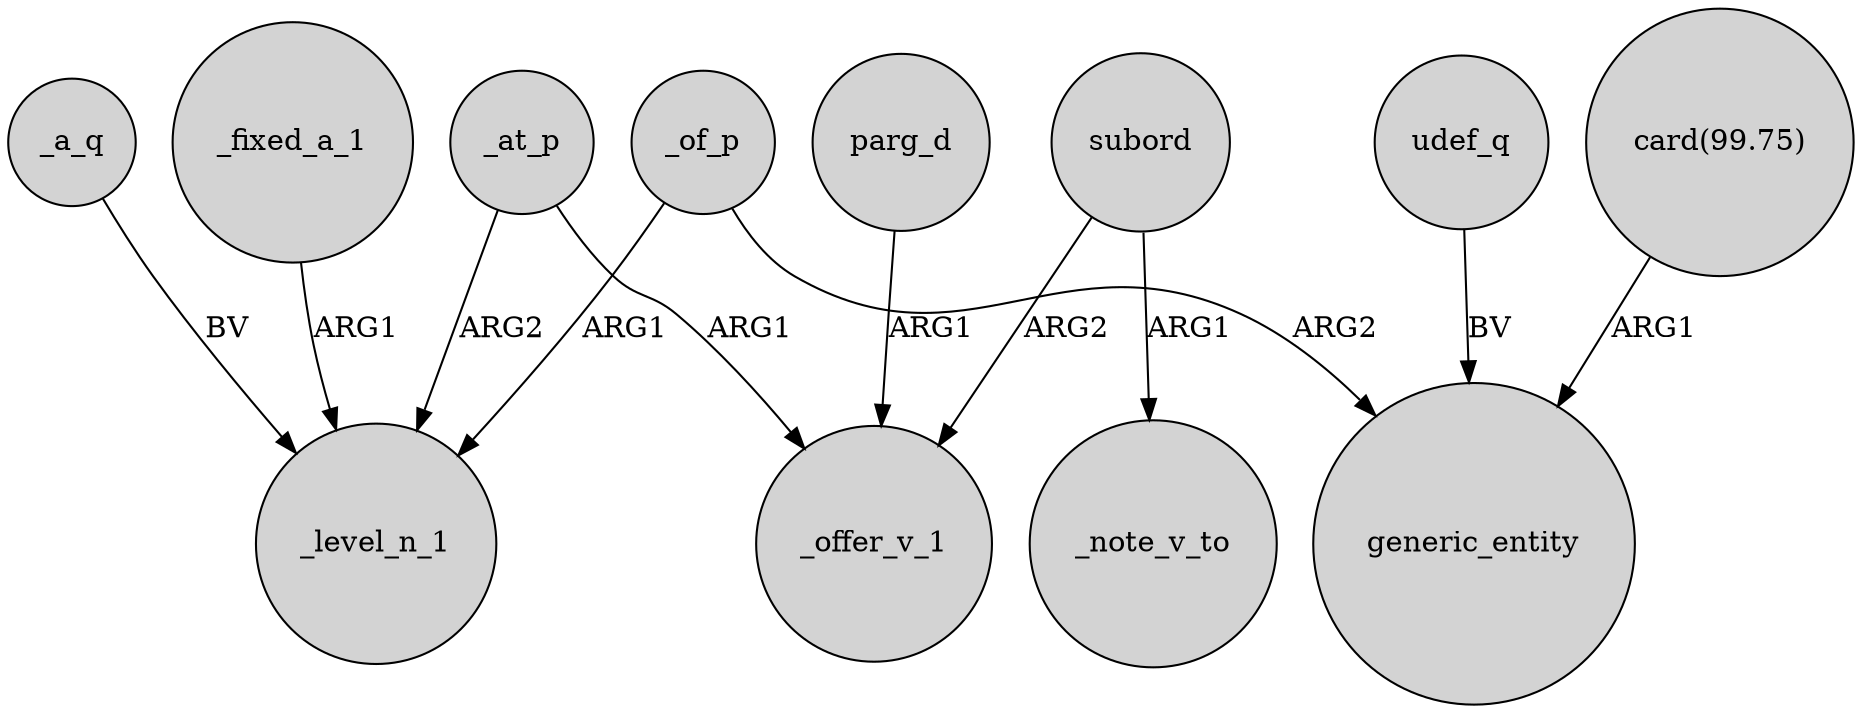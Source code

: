 digraph {
	node [shape=circle style=filled]
	_of_p -> _level_n_1 [label=ARG1]
	_fixed_a_1 -> _level_n_1 [label=ARG1]
	subord -> _offer_v_1 [label=ARG2]
	parg_d -> _offer_v_1 [label=ARG1]
	_a_q -> _level_n_1 [label=BV]
	"card(99.75)" -> generic_entity [label=ARG1]
	subord -> _note_v_to [label=ARG1]
	_of_p -> generic_entity [label=ARG2]
	udef_q -> generic_entity [label=BV]
	_at_p -> _level_n_1 [label=ARG2]
	_at_p -> _offer_v_1 [label=ARG1]
}
